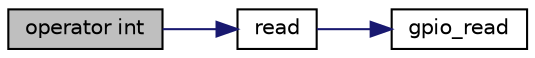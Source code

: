digraph "operator int"
{
 // LATEX_PDF_SIZE
  edge [fontname="Helvetica",fontsize="10",labelfontname="Helvetica",labelfontsize="10"];
  node [fontname="Helvetica",fontsize="10",shape=record];
  rankdir="LR";
  Node1 [label="operator int",height=0.2,width=0.4,color="black", fillcolor="grey75", style="filled", fontcolor="black",tooltip=" "];
  Node1 -> Node2 [color="midnightblue",fontsize="10",style="solid",fontname="Helvetica"];
  Node2 [label="read",height=0.2,width=0.4,color="black", fillcolor="white", style="filled",URL="$group__drivers.html#gaaab5dab5b969a87f538242e524431637",tooltip=" "];
  Node2 -> Node3 [color="midnightblue",fontsize="10",style="solid",fontname="Helvetica"];
  Node3 [label="gpio_read",height=0.2,width=0.4,color="black", fillcolor="white", style="filled",URL="$group__hal__gpio.html#gabb97298a1eb6f6c11b6290abe7a1823b",tooltip=" "];
}
